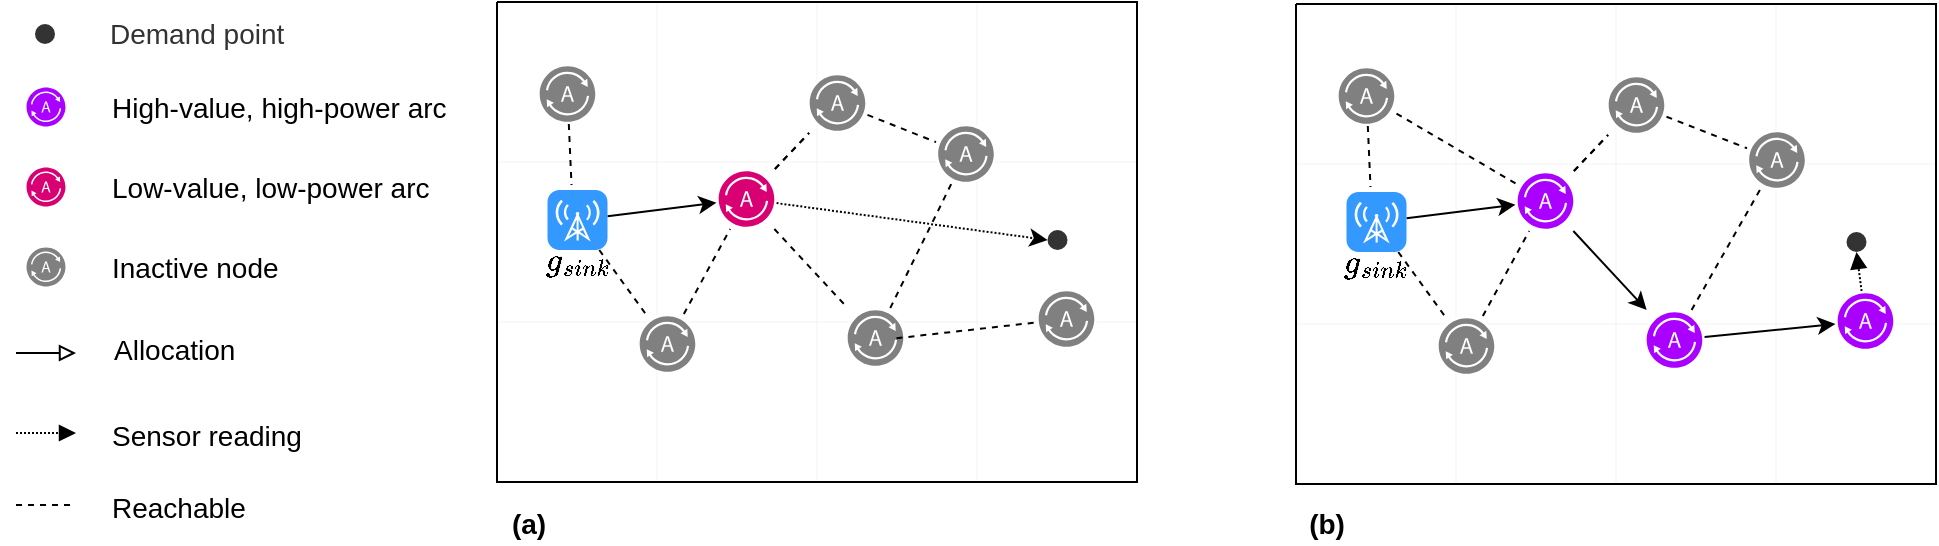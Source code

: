 <mxfile version="13.0.3" type="device"><diagram id="n3x0hCh38KXFZ6Cryw47" name="Page-1"><mxGraphModel dx="1301" dy="967" grid="1" gridSize="10" guides="1" tooltips="1" connect="1" arrows="1" fold="1" page="1" pageScale="1" pageWidth="827" pageHeight="1169" math="1" shadow="0"><root><mxCell id="0"/><mxCell id="1" parent="0"/><mxCell id="sWvzGrBPn2IlzjByoFlh-150" value="" style="verticalLabelPosition=bottom;verticalAlign=top;html=1;shape=mxgraph.basic.patternFillRect;fillStyle=grid;step=80;fillStrokeWidth=0.2;fillStrokeColor=#dddddd;" vertex="1" parent="1"><mxGeometry x="680" y="240" width="320" height="240" as="geometry"/></mxCell><mxCell id="G75mjb6Er_qYQi8ZF5sW-7" value="&lt;font color=&quot;#000000&quot; style=&quot;font-size: 14px;&quot;&gt;High-value, high-power arc&lt;/font&gt;" style="pointerEvents=1;shadow=0;dashed=0;html=1;labelPosition=right;verticalLabelPosition=middle;verticalAlign=middle;align=left;outlineConnect=0;shape=mxgraph.veeam2.agent;labelBackgroundColor=none;fillColor=#aa00ff;spacingLeft=20;fontSize=14;strokeColor=#7700CC;fontColor=#ffffff;" parent="1" vertex="1"><mxGeometry x="44.5" y="281" width="21" height="21" as="geometry"/></mxCell><mxCell id="G75mjb6Er_qYQi8ZF5sW-9" value="&lt;font color=&quot;#000000&quot; style=&quot;font-size: 14px;&quot;&gt;Low-value, low-power arc&lt;/font&gt;" style="pointerEvents=1;shadow=0;dashed=0;html=1;labelPosition=right;verticalLabelPosition=middle;verticalAlign=middle;align=left;outlineConnect=0;shape=mxgraph.veeam2.agent;labelBackgroundColor=none;fillColor=#d80073;spacingLeft=20;fontSize=14;strokeColor=#A50040;fontColor=#ffffff;" parent="1" vertex="1"><mxGeometry x="44.5" y="321" width="21" height="21" as="geometry"/></mxCell><mxCell id="G75mjb6Er_qYQi8ZF5sW-53" value="Inactive node" style="pointerEvents=1;shadow=0;dashed=0;html=1;labelPosition=right;verticalLabelPosition=middle;verticalAlign=middle;align=left;outlineConnect=0;shape=mxgraph.veeam2.agent;labelBackgroundColor=none;fillColor=#808080;spacingLeft=20;fontSize=14;" parent="1" vertex="1"><mxGeometry x="44.5" y="361" width="21" height="21" as="geometry"/></mxCell><mxCell id="G75mjb6Er_qYQi8ZF5sW-55" value="Demand point" style="ellipse;html=1;aspect=fixed;dashed=1;labelBackgroundColor=none;fontColor=#333333;fillColor=#333333;strokeColor=none;labelPosition=right;verticalLabelPosition=middle;align=left;verticalAlign=middle;fontSize=14;textDirection=ltr;spacingLeft=25;" parent="1" vertex="1"><mxGeometry x="49.5" y="250" width="10" height="10" as="geometry"/></mxCell><mxCell id="dMY40JlKNHP0hM3eTLJn-19" style="rounded=0;orthogonalLoop=1;jettySize=auto;html=1;endArrow=block;endFill=0;fontSize=14;" parent="1" edge="1"><mxGeometry relative="1" as="geometry"><mxPoint x="40" y="414.5" as="sourcePoint"/><mxPoint x="70" y="414.5" as="targetPoint"/></mxGeometry></mxCell><mxCell id="dMY40JlKNHP0hM3eTLJn-20" value="Allocation" style="edgeLabel;html=1;align=left;verticalAlign=middle;resizable=0;points=[];fontSize=14;labelPosition=right;verticalLabelPosition=middle;spacingLeft=39;" parent="dMY40JlKNHP0hM3eTLJn-19" vertex="1" connectable="0"><mxGeometry x="-0.5" y="-1" relative="1" as="geometry"><mxPoint y="-2.5" as="offset"/></mxGeometry></mxCell><mxCell id="dMY40JlKNHP0hM3eTLJn-52" style="rounded=0;orthogonalLoop=1;jettySize=auto;html=1;endArrow=block;endFill=1;fontSize=14;dashed=1;dashPattern=1 1;spacingLeft=39;" parent="1" edge="1"><mxGeometry relative="1" as="geometry"><mxPoint x="40" y="454.5" as="sourcePoint"/><mxPoint x="70" y="454.5" as="targetPoint"/></mxGeometry></mxCell><mxCell id="dMY40JlKNHP0hM3eTLJn-53" value="Sensor reading" style="edgeLabel;html=1;align=left;verticalAlign=middle;resizable=0;points=[];fontSize=14;labelPosition=right;verticalLabelPosition=middle;spacingLeft=38;" parent="dMY40JlKNHP0hM3eTLJn-52" vertex="1" connectable="0"><mxGeometry x="-0.5" y="-1" relative="1" as="geometry"><mxPoint as="offset"/></mxGeometry></mxCell><mxCell id="sWvzGrBPn2IlzjByoFlh-8" style="rounded=0;orthogonalLoop=1;jettySize=auto;html=1;" edge="1" parent="1" source="sWvzGrBPn2IlzjByoFlh-11" target="sWvzGrBPn2IlzjByoFlh-16"><mxGeometry relative="1" as="geometry"/></mxCell><mxCell id="sWvzGrBPn2IlzjByoFlh-9" style="edgeStyle=none;rounded=0;orthogonalLoop=1;jettySize=auto;html=1;" edge="1" parent="1" source="sWvzGrBPn2IlzjByoFlh-16" target="sWvzGrBPn2IlzjByoFlh-24"><mxGeometry relative="1" as="geometry"/></mxCell><mxCell id="sWvzGrBPn2IlzjByoFlh-10" style="edgeStyle=none;rounded=0;orthogonalLoop=1;jettySize=auto;html=1;dashed=1;endArrow=none;endFill=0;" edge="1" parent="1" source="sWvzGrBPn2IlzjByoFlh-11" target="sWvzGrBPn2IlzjByoFlh-21"><mxGeometry relative="1" as="geometry"/></mxCell><mxCell id="sWvzGrBPn2IlzjByoFlh-11" value="&lt;span style=&quot;color: rgb(0 , 0 , 0) ; text-align: left&quot;&gt;\(g_{sink}\)&lt;/span&gt;" style="html=1;strokeWidth=1;shadow=0;dashed=0;shape=mxgraph.ios7.misc.broadcast;strokeColor=none;buttonText=;strokeColor2=#222222;fontColor=#222222;fontSize=14;verticalLabelPosition=bottom;verticalAlign=top;align=center;fillColor=#3399FF;spacingTop=-10;" vertex="1" parent="1"><mxGeometry x="705.25" y="334" width="30" height="30" as="geometry"/></mxCell><mxCell id="sWvzGrBPn2IlzjByoFlh-12" style="rounded=0;orthogonalLoop=1;jettySize=auto;html=1;entryX=0.5;entryY=1;entryDx=0;entryDy=0;dashed=1;dashPattern=1 1;startArrow=none;startFill=0;sourcePerimeterSpacing=0;endArrow=block;endFill=1;endSize=6;targetPerimeterSpacing=0;fontSize=14;" edge="1" parent="1" source="sWvzGrBPn2IlzjByoFlh-18" target="sWvzGrBPn2IlzjByoFlh-17"><mxGeometry relative="1" as="geometry"><mxPoint x="1034.75" y="352.27" as="sourcePoint"/></mxGeometry></mxCell><mxCell id="sWvzGrBPn2IlzjByoFlh-13" style="edgeStyle=none;rounded=0;orthogonalLoop=1;jettySize=auto;html=1;dashed=1;endArrow=none;endFill=0;" edge="1" parent="1" source="sWvzGrBPn2IlzjByoFlh-16" target="sWvzGrBPn2IlzjByoFlh-26"><mxGeometry relative="1" as="geometry"/></mxCell><mxCell id="sWvzGrBPn2IlzjByoFlh-14" value="" style="edgeStyle=none;rounded=0;orthogonalLoop=1;jettySize=auto;html=1;dashed=1;endArrow=none;endFill=0;" edge="1" parent="1" source="sWvzGrBPn2IlzjByoFlh-16" target="sWvzGrBPn2IlzjByoFlh-26"><mxGeometry relative="1" as="geometry"/></mxCell><mxCell id="sWvzGrBPn2IlzjByoFlh-16" value="" style="pointerEvents=1;shadow=0;dashed=0;html=1;labelPosition=center;verticalLabelPosition=bottom;verticalAlign=top;align=center;outlineConnect=0;shape=mxgraph.veeam2.agent;labelBackgroundColor=none;fillColor=#aa00ff;strokeColor=#7700CC;fontSize=14;fontColor=#ffffff;" vertex="1" parent="1"><mxGeometry x="789.75" y="323.5" width="30" height="30" as="geometry"/></mxCell><mxCell id="sWvzGrBPn2IlzjByoFlh-17" value="" style="ellipse;html=1;aspect=fixed;dashed=1;labelBackgroundColor=none;fontColor=#333333;fillColor=#333333;strokeColor=none;labelPosition=center;verticalLabelPosition=middle;align=center;verticalAlign=middle;fontSize=14;whiteSpace=wrap;" vertex="1" parent="1"><mxGeometry x="955.25" y="354" width="10" height="10" as="geometry"/></mxCell><mxCell id="sWvzGrBPn2IlzjByoFlh-18" value="" style="pointerEvents=1;shadow=0;dashed=0;html=1;labelPosition=center;verticalLabelPosition=bottom;verticalAlign=top;align=center;outlineConnect=0;shape=mxgraph.veeam2.agent;labelBackgroundColor=none;fillColor=#aa00ff;strokeColor=#7700CC;fontColor=#ffffff;fontSize=14;" vertex="1" parent="1"><mxGeometry x="949.75" y="383.5" width="30" height="30" as="geometry"/></mxCell><mxCell id="sWvzGrBPn2IlzjByoFlh-19" style="rounded=0;orthogonalLoop=1;jettySize=auto;html=1;entryX=0.4;entryY=-0.083;entryDx=0;entryDy=0;entryPerimeter=0;dashed=1;endArrow=none;endFill=0;" edge="1" parent="1" source="sWvzGrBPn2IlzjByoFlh-20" target="sWvzGrBPn2IlzjByoFlh-11"><mxGeometry relative="1" as="geometry"/></mxCell><mxCell id="sWvzGrBPn2IlzjByoFlh-173" style="edgeStyle=none;rounded=0;orthogonalLoop=1;jettySize=auto;html=1;dashed=1;endArrow=none;endFill=0;strokeColor=#000000;" edge="1" parent="1" source="sWvzGrBPn2IlzjByoFlh-20" target="sWvzGrBPn2IlzjByoFlh-16"><mxGeometry relative="1" as="geometry"/></mxCell><mxCell id="sWvzGrBPn2IlzjByoFlh-20" value="" style="pointerEvents=1;shadow=0;dashed=0;html=1;labelPosition=center;verticalLabelPosition=bottom;verticalAlign=top;align=center;outlineConnect=0;shape=mxgraph.veeam2.agent;labelBackgroundColor=none;strokeColor=#006EAF;fontSize=14;fillColor=#808080;" vertex="1" parent="1"><mxGeometry x="700.25" y="271" width="30" height="30" as="geometry"/></mxCell><mxCell id="sWvzGrBPn2IlzjByoFlh-172" style="edgeStyle=none;rounded=0;orthogonalLoop=1;jettySize=auto;html=1;dashed=1;endArrow=none;endFill=0;strokeColor=#000000;" edge="1" parent="1" source="sWvzGrBPn2IlzjByoFlh-21" target="sWvzGrBPn2IlzjByoFlh-16"><mxGeometry relative="1" as="geometry"/></mxCell><mxCell id="sWvzGrBPn2IlzjByoFlh-21" value="" style="pointerEvents=1;shadow=0;dashed=0;html=1;labelPosition=center;verticalLabelPosition=bottom;verticalAlign=top;align=center;outlineConnect=0;shape=mxgraph.veeam2.agent;labelBackgroundColor=none;strokeColor=#006EAF;fontSize=14;fillColor=#808080;" vertex="1" parent="1"><mxGeometry x="750.25" y="396" width="30" height="30" as="geometry"/></mxCell><mxCell id="sWvzGrBPn2IlzjByoFlh-22" style="edgeStyle=none;rounded=0;orthogonalLoop=1;jettySize=auto;html=1;" edge="1" parent="1" source="sWvzGrBPn2IlzjByoFlh-24" target="sWvzGrBPn2IlzjByoFlh-18"><mxGeometry relative="1" as="geometry"/></mxCell><mxCell id="sWvzGrBPn2IlzjByoFlh-23" style="edgeStyle=none;rounded=0;orthogonalLoop=1;jettySize=auto;html=1;dashed=1;endArrow=none;endFill=0;" edge="1" parent="1" source="sWvzGrBPn2IlzjByoFlh-24" target="sWvzGrBPn2IlzjByoFlh-25"><mxGeometry relative="1" as="geometry"/></mxCell><mxCell id="sWvzGrBPn2IlzjByoFlh-24" value="" style="pointerEvents=1;shadow=0;dashed=0;html=1;labelPosition=center;verticalLabelPosition=bottom;verticalAlign=top;align=center;outlineConnect=0;shape=mxgraph.veeam2.agent;labelBackgroundColor=none;fillColor=#aa00ff;strokeColor=#7700CC;fontSize=14;fontColor=#ffffff;" vertex="1" parent="1"><mxGeometry x="854.25" y="393" width="30" height="30" as="geometry"/></mxCell><mxCell id="sWvzGrBPn2IlzjByoFlh-25" value="" style="pointerEvents=1;shadow=0;dashed=0;html=1;labelPosition=center;verticalLabelPosition=bottom;verticalAlign=top;align=center;outlineConnect=0;shape=mxgraph.veeam2.agent;labelBackgroundColor=none;strokeColor=#006EAF;fontColor=#ffffff;fontSize=14;fillColor=#808080;" vertex="1" parent="1"><mxGeometry x="905.5" y="303" width="30" height="30" as="geometry"/></mxCell><mxCell id="sWvzGrBPn2IlzjByoFlh-174" style="edgeStyle=none;rounded=0;orthogonalLoop=1;jettySize=auto;html=1;dashed=1;endArrow=none;endFill=0;strokeColor=#000000;" edge="1" parent="1" source="sWvzGrBPn2IlzjByoFlh-26" target="sWvzGrBPn2IlzjByoFlh-25"><mxGeometry relative="1" as="geometry"/></mxCell><mxCell id="sWvzGrBPn2IlzjByoFlh-26" value="" style="pointerEvents=1;shadow=0;dashed=0;html=1;labelPosition=center;verticalLabelPosition=bottom;verticalAlign=top;align=center;outlineConnect=0;shape=mxgraph.veeam2.agent;labelBackgroundColor=none;strokeColor=#006EAF;fontColor=#ffffff;fontSize=14;fillColor=#808080;" vertex="1" parent="1"><mxGeometry x="835.25" y="275.5" width="30" height="30" as="geometry"/></mxCell><mxCell id="sWvzGrBPn2IlzjByoFlh-145" style="rounded=0;orthogonalLoop=1;jettySize=auto;html=1;endArrow=none;endFill=0;fontSize=14;dashed=1;spacingLeft=39;strokeColor=#000000;" edge="1" parent="1"><mxGeometry relative="1" as="geometry"><mxPoint x="40" y="490.5" as="sourcePoint"/><mxPoint x="70" y="490.5" as="targetPoint"/></mxGeometry></mxCell><mxCell id="sWvzGrBPn2IlzjByoFlh-146" value="Reachable" style="edgeLabel;html=1;align=left;verticalAlign=middle;resizable=0;points=[];fontSize=14;labelPosition=right;verticalLabelPosition=middle;spacingLeft=38;" vertex="1" connectable="0" parent="sWvzGrBPn2IlzjByoFlh-145"><mxGeometry x="-0.5" y="-1" relative="1" as="geometry"><mxPoint as="offset"/></mxGeometry></mxCell><mxCell id="sWvzGrBPn2IlzjByoFlh-151" value="" style="verticalLabelPosition=bottom;verticalAlign=top;html=1;shape=mxgraph.basic.patternFillRect;fillStyle=grid;step=80;fillStrokeWidth=0.2;fillStrokeColor=#dddddd;" vertex="1" parent="1"><mxGeometry x="280.5" y="239" width="320" height="240" as="geometry"/></mxCell><mxCell id="sWvzGrBPn2IlzjByoFlh-152" style="rounded=0;orthogonalLoop=1;jettySize=auto;html=1;fontSize=14;" edge="1" parent="1" source="sWvzGrBPn2IlzjByoFlh-155" target="sWvzGrBPn2IlzjByoFlh-159"><mxGeometry relative="1" as="geometry"/></mxCell><mxCell id="sWvzGrBPn2IlzjByoFlh-153" style="edgeStyle=none;rounded=0;orthogonalLoop=1;jettySize=auto;html=1;entryX=0;entryY=0.5;entryDx=0;entryDy=0;dashed=1;dashPattern=1 1;" edge="1" parent="1" source="sWvzGrBPn2IlzjByoFlh-159" target="sWvzGrBPn2IlzjByoFlh-160"><mxGeometry relative="1" as="geometry"/></mxCell><mxCell id="sWvzGrBPn2IlzjByoFlh-154" style="edgeStyle=none;rounded=0;orthogonalLoop=1;jettySize=auto;html=1;dashed=1;endArrow=none;endFill=0;fontSize=14;" edge="1" parent="1" source="sWvzGrBPn2IlzjByoFlh-155" target="sWvzGrBPn2IlzjByoFlh-164"><mxGeometry relative="1" as="geometry"/></mxCell><mxCell id="sWvzGrBPn2IlzjByoFlh-155" value="&lt;span style=&quot;color: rgb(0, 0, 0); text-align: left; font-size: 14px;&quot;&gt;\(g_{sink}\)&lt;/span&gt;" style="html=1;strokeWidth=1;shadow=0;dashed=0;shape=mxgraph.ios7.misc.broadcast;strokeColor=none;buttonText=;strokeColor2=#222222;fontColor=#222222;fontSize=14;verticalLabelPosition=bottom;verticalAlign=top;align=center;fillColor=#3399FF;spacingTop=-10;" vertex="1" parent="1"><mxGeometry x="305.75" y="333" width="30" height="30" as="geometry"/></mxCell><mxCell id="sWvzGrBPn2IlzjByoFlh-157" style="edgeStyle=none;rounded=0;orthogonalLoop=1;jettySize=auto;html=1;dashed=1;endArrow=none;endFill=0;" edge="1" parent="1" source="sWvzGrBPn2IlzjByoFlh-159" target="sWvzGrBPn2IlzjByoFlh-169"><mxGeometry relative="1" as="geometry"/></mxCell><mxCell id="sWvzGrBPn2IlzjByoFlh-158" value="" style="edgeStyle=none;rounded=0;orthogonalLoop=1;jettySize=auto;html=1;dashed=1;endArrow=none;endFill=0;" edge="1" parent="1" source="sWvzGrBPn2IlzjByoFlh-159" target="sWvzGrBPn2IlzjByoFlh-169"><mxGeometry relative="1" as="geometry"/></mxCell><mxCell id="sWvzGrBPn2IlzjByoFlh-159" value="" style="pointerEvents=1;shadow=0;dashed=0;html=1;labelPosition=center;verticalLabelPosition=bottom;verticalAlign=top;align=center;outlineConnect=0;shape=mxgraph.veeam2.agent;labelBackgroundColor=none;fillColor=#d80073;strokeColor=#A50040;fontSize=14;fontColor=#ffffff;" vertex="1" parent="1"><mxGeometry x="390.25" y="322.5" width="30" height="30" as="geometry"/></mxCell><mxCell id="sWvzGrBPn2IlzjByoFlh-160" value="" style="ellipse;html=1;aspect=fixed;dashed=1;labelBackgroundColor=none;fontColor=#333333;fillColor=#333333;strokeColor=none;labelPosition=center;verticalLabelPosition=middle;align=center;verticalAlign=middle;fontSize=14;whiteSpace=wrap;" vertex="1" parent="1"><mxGeometry x="555.75" y="353" width="10" height="10" as="geometry"/></mxCell><mxCell id="sWvzGrBPn2IlzjByoFlh-161" value="" style="pointerEvents=1;shadow=0;dashed=0;html=1;labelPosition=center;verticalLabelPosition=bottom;verticalAlign=top;align=center;outlineConnect=0;shape=mxgraph.veeam2.agent;labelBackgroundColor=none;fillColor=#808080;strokeColor=#7700CC;fontColor=#ffffff;fontSize=14;" vertex="1" parent="1"><mxGeometry x="550.25" y="382.5" width="30" height="30" as="geometry"/></mxCell><mxCell id="sWvzGrBPn2IlzjByoFlh-162" style="rounded=0;orthogonalLoop=1;jettySize=auto;html=1;entryX=0.4;entryY=-0.083;entryDx=0;entryDy=0;entryPerimeter=0;dashed=1;endArrow=none;endFill=0;fontSize=14;" edge="1" parent="1" source="sWvzGrBPn2IlzjByoFlh-163" target="sWvzGrBPn2IlzjByoFlh-155"><mxGeometry relative="1" as="geometry"/></mxCell><mxCell id="sWvzGrBPn2IlzjByoFlh-163" value="" style="pointerEvents=1;shadow=0;dashed=0;html=1;labelPosition=center;verticalLabelPosition=bottom;verticalAlign=top;align=center;outlineConnect=0;shape=mxgraph.veeam2.agent;labelBackgroundColor=none;strokeColor=#006EAF;fontSize=14;fillColor=#808080;" vertex="1" parent="1"><mxGeometry x="300.75" y="270" width="30" height="30" as="geometry"/></mxCell><mxCell id="sWvzGrBPn2IlzjByoFlh-175" style="edgeStyle=none;rounded=0;orthogonalLoop=1;jettySize=auto;html=1;dashed=1;endArrow=none;endFill=0;strokeColor=#000000;fontSize=14;" edge="1" parent="1" source="sWvzGrBPn2IlzjByoFlh-164" target="sWvzGrBPn2IlzjByoFlh-159"><mxGeometry relative="1" as="geometry"/></mxCell><mxCell id="sWvzGrBPn2IlzjByoFlh-164" value="" style="pointerEvents=1;shadow=0;dashed=0;html=1;labelPosition=center;verticalLabelPosition=bottom;verticalAlign=top;align=center;outlineConnect=0;shape=mxgraph.veeam2.agent;labelBackgroundColor=none;strokeColor=#006EAF;fontSize=14;fillColor=#808080;" vertex="1" parent="1"><mxGeometry x="350.75" y="395" width="30" height="30" as="geometry"/></mxCell><mxCell id="sWvzGrBPn2IlzjByoFlh-166" style="edgeStyle=none;rounded=0;orthogonalLoop=1;jettySize=auto;html=1;dashed=1;endArrow=none;endFill=0;" edge="1" parent="1" source="sWvzGrBPn2IlzjByoFlh-167" target="sWvzGrBPn2IlzjByoFlh-168"><mxGeometry relative="1" as="geometry"/></mxCell><mxCell id="sWvzGrBPn2IlzjByoFlh-167" value="" style="pointerEvents=1;shadow=0;dashed=0;html=1;labelPosition=center;verticalLabelPosition=bottom;verticalAlign=top;align=center;outlineConnect=0;shape=mxgraph.veeam2.agent;labelBackgroundColor=none;fillColor=#808080;strokeColor=#7700CC;fontSize=14;fontColor=#ffffff;" vertex="1" parent="1"><mxGeometry x="454.75" y="392" width="30" height="30" as="geometry"/></mxCell><mxCell id="sWvzGrBPn2IlzjByoFlh-168" value="" style="pointerEvents=1;shadow=0;dashed=0;html=1;labelPosition=center;verticalLabelPosition=bottom;verticalAlign=top;align=center;outlineConnect=0;shape=mxgraph.veeam2.agent;labelBackgroundColor=none;strokeColor=#006EAF;fontColor=#ffffff;fontSize=14;fillColor=#808080;" vertex="1" parent="1"><mxGeometry x="500" y="300" width="30" height="30" as="geometry"/></mxCell><mxCell id="sWvzGrBPn2IlzjByoFlh-176" style="edgeStyle=none;rounded=0;orthogonalLoop=1;jettySize=auto;html=1;dashed=1;endArrow=none;endFill=0;strokeColor=#000000;" edge="1" parent="1" source="sWvzGrBPn2IlzjByoFlh-169" target="sWvzGrBPn2IlzjByoFlh-168"><mxGeometry relative="1" as="geometry"/></mxCell><mxCell id="sWvzGrBPn2IlzjByoFlh-169" value="" style="pointerEvents=1;shadow=0;dashed=0;html=1;labelPosition=center;verticalLabelPosition=bottom;verticalAlign=top;align=center;outlineConnect=0;shape=mxgraph.veeam2.agent;labelBackgroundColor=none;strokeColor=#006EAF;fontColor=#ffffff;fontSize=14;fillColor=#808080;" vertex="1" parent="1"><mxGeometry x="435.75" y="274.5" width="30" height="30" as="geometry"/></mxCell><mxCell id="sWvzGrBPn2IlzjByoFlh-170" style="edgeStyle=none;rounded=0;orthogonalLoop=1;jettySize=auto;html=1;dashed=1;endArrow=none;endFill=0;exitX=0.85;exitY=0.504;exitDx=0;exitDy=0;exitPerimeter=0;" edge="1" parent="1" source="sWvzGrBPn2IlzjByoFlh-167" target="sWvzGrBPn2IlzjByoFlh-161"><mxGeometry relative="1" as="geometry"><mxPoint x="487.128" y="402.0" as="sourcePoint"/><mxPoint x="517.622" y="340" as="targetPoint"/></mxGeometry></mxCell><mxCell id="sWvzGrBPn2IlzjByoFlh-171" style="edgeStyle=none;rounded=0;orthogonalLoop=1;jettySize=auto;html=1;dashed=1;endArrow=none;endFill=0;" edge="1" parent="1" source="sWvzGrBPn2IlzjByoFlh-159" target="sWvzGrBPn2IlzjByoFlh-167"><mxGeometry relative="1" as="geometry"><mxPoint x="497.128" y="412.0" as="sourcePoint"/><mxPoint x="527.622" y="350" as="targetPoint"/></mxGeometry></mxCell><mxCell id="sWvzGrBPn2IlzjByoFlh-178" value="&lt;b style=&quot;font-size: 14px&quot;&gt;(a)&lt;/b&gt;" style="text;html=1;align=center;verticalAlign=middle;resizable=0;points=[];autosize=1;fontSize=14;" vertex="1" parent="1"><mxGeometry x="280.5" y="490" width="30" height="20" as="geometry"/></mxCell><mxCell id="sWvzGrBPn2IlzjByoFlh-179" value="&lt;b style=&quot;font-size: 14px&quot;&gt;(b)&lt;/b&gt;" style="text;html=1;align=center;verticalAlign=middle;resizable=0;points=[];autosize=1;fontSize=14;" vertex="1" parent="1"><mxGeometry x="680" y="490" width="30" height="20" as="geometry"/></mxCell></root></mxGraphModel></diagram></mxfile>